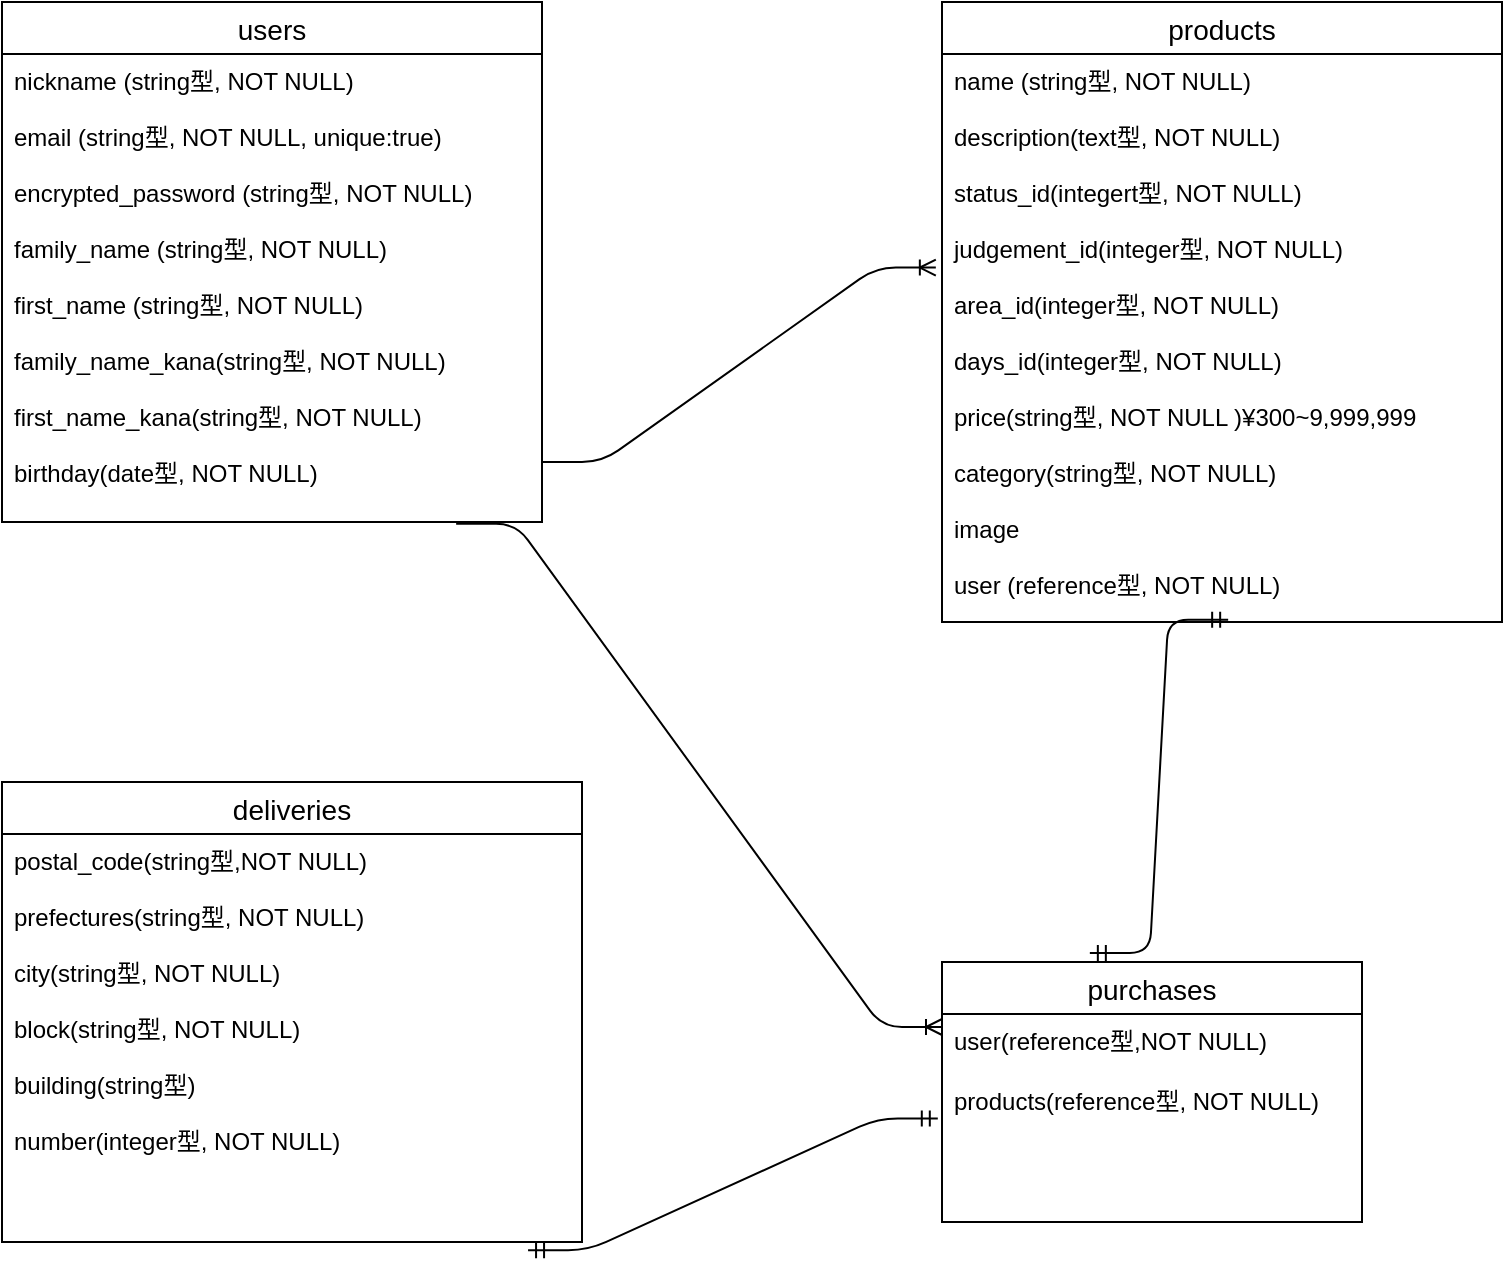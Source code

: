 <mxfile>
    <diagram id="yF659nI0aWMHKKpCOPGv" name="ページ1">
        <mxGraphModel dx="357" dy="680" grid="1" gridSize="10" guides="1" tooltips="1" connect="1" arrows="1" fold="1" page="1" pageScale="1" pageWidth="827" pageHeight="1169" math="0" shadow="0">
            <root>
                <mxCell id="0"/>
                <mxCell id="1" parent="0"/>
                <mxCell id="N6PyAPkupfHXtQxi-I38-40" value="users" style="swimlane;fontStyle=0;childLayout=stackLayout;horizontal=1;startSize=26;horizontalStack=0;resizeParent=1;resizeParentMax=0;resizeLast=0;collapsible=1;marginBottom=0;align=center;fontSize=14;" parent="1" vertex="1">
                    <mxGeometry x="10" y="160" width="270" height="260" as="geometry"/>
                </mxCell>
                <mxCell id="N6PyAPkupfHXtQxi-I38-41" value="nickname (string型, NOT NULL)&#10;&#10;email (string型, NOT NULL, unique:true)&#10;&#10;encrypted_password (string型, NOT NULL)&#10;&#10;family_name (string型, NOT NULL)&#10;&#10;first_name (string型, NOT NULL)&#10;&#10;family_name_kana(string型, NOT NULL)&#10;&#10;first_name_kana(string型, NOT NULL)&#10;&#10;birthday(date型, NOT NULL)" style="text;strokeColor=none;fillColor=none;spacingLeft=4;spacingRight=4;overflow=hidden;rotatable=0;points=[[0,0.5],[1,0.5]];portConstraint=eastwest;fontSize=12;" parent="N6PyAPkupfHXtQxi-I38-40" vertex="1">
                    <mxGeometry y="26" width="270" height="234" as="geometry"/>
                </mxCell>
                <mxCell id="N6PyAPkupfHXtQxi-I38-102" value="products" style="swimlane;fontStyle=0;childLayout=stackLayout;horizontal=1;startSize=26;horizontalStack=0;resizeParent=1;resizeParentMax=0;resizeLast=0;collapsible=1;marginBottom=0;align=center;fontSize=14;" parent="1" vertex="1">
                    <mxGeometry x="480" y="160" width="280" height="310" as="geometry"/>
                </mxCell>
                <mxCell id="N6PyAPkupfHXtQxi-I38-103" value="name (string型, NOT NULL)&#10;&#10;description(text型, NOT NULL)&#10;&#10;status_id(integert型, NOT NULL)&#10;&#10;judgement_id(integer型, NOT NULL)&#10;&#10;area_id(integer型, NOT NULL)&#10;&#10;days_id(integer型, NOT NULL)&#10;&#10;price(string型, NOT NULL )¥300~9,999,999&#10;&#10;category(string型, NOT NULL)&#10;&#10;image&#10;&#10;user (reference型, NOT NULL)&#10;&#10;&#10;&#10;&#10;" style="text;strokeColor=none;fillColor=none;spacingLeft=4;spacingRight=4;overflow=hidden;rotatable=0;points=[[0,0.5],[1,0.5]];portConstraint=eastwest;fontSize=12;" parent="N6PyAPkupfHXtQxi-I38-102" vertex="1">
                    <mxGeometry y="26" width="280" height="284" as="geometry"/>
                </mxCell>
                <mxCell id="N6PyAPkupfHXtQxi-I38-115" value="deliveries" style="swimlane;fontStyle=0;childLayout=stackLayout;horizontal=1;startSize=26;horizontalStack=0;resizeParent=1;resizeParentMax=0;resizeLast=0;collapsible=1;marginBottom=0;align=center;fontSize=14;" parent="1" vertex="1">
                    <mxGeometry x="10" y="550" width="290" height="230" as="geometry"/>
                </mxCell>
                <mxCell id="N6PyAPkupfHXtQxi-I38-116" value="postal_code(string型,NOT NULL)&#10;&#10;prefectures(string型, NOT NULL)&#10;&#10;city(string型, NOT NULL)&#10;&#10;block(string型, NOT NULL)&#10;&#10;building(string型)&#10;&#10;number(integer型, NOT NULL)&#10;&#10;&#10;&#10;&#10;&#10;&#10;" style="text;strokeColor=none;fillColor=none;spacingLeft=4;spacingRight=4;overflow=hidden;rotatable=0;points=[[0,0.5],[1,0.5]];portConstraint=eastwest;fontSize=12;" parent="N6PyAPkupfHXtQxi-I38-115" vertex="1">
                    <mxGeometry y="26" width="290" height="204" as="geometry"/>
                </mxCell>
                <mxCell id="N6PyAPkupfHXtQxi-I38-121" value="" style="edgeStyle=entityRelationEdgeStyle;fontSize=12;html=1;endArrow=ERoneToMany;entryX=-0.011;entryY=0.376;entryDx=0;entryDy=0;entryPerimeter=0;" parent="1" target="N6PyAPkupfHXtQxi-I38-103" edge="1">
                    <mxGeometry width="100" height="100" relative="1" as="geometry">
                        <mxPoint x="280" y="390" as="sourcePoint"/>
                        <mxPoint x="380" y="290" as="targetPoint"/>
                    </mxGeometry>
                </mxCell>
                <mxCell id="N6PyAPkupfHXtQxi-I38-130" value="purchases" style="swimlane;fontStyle=0;childLayout=stackLayout;horizontal=1;startSize=26;horizontalStack=0;resizeParent=1;resizeParentMax=0;resizeLast=0;collapsible=1;marginBottom=0;align=center;fontSize=14;" parent="1" vertex="1">
                    <mxGeometry x="480" y="640" width="210" height="130" as="geometry"/>
                </mxCell>
                <mxCell id="N6PyAPkupfHXtQxi-I38-131" value="user(reference型,NOT NULL)&#10;" style="text;strokeColor=none;fillColor=none;spacingLeft=4;spacingRight=4;overflow=hidden;rotatable=0;points=[[0,0.5],[1,0.5]];portConstraint=eastwest;fontSize=12;" parent="N6PyAPkupfHXtQxi-I38-130" vertex="1">
                    <mxGeometry y="26" width="210" height="30" as="geometry"/>
                </mxCell>
                <mxCell id="N6PyAPkupfHXtQxi-I38-132" value="products(reference型, NOT NULL)" style="text;strokeColor=none;fillColor=none;spacingLeft=4;spacingRight=4;overflow=hidden;rotatable=0;points=[[0,0.5],[1,0.5]];portConstraint=eastwest;fontSize=12;" parent="N6PyAPkupfHXtQxi-I38-130" vertex="1">
                    <mxGeometry y="56" width="210" height="74" as="geometry"/>
                </mxCell>
                <mxCell id="N6PyAPkupfHXtQxi-I38-135" value="" style="edgeStyle=entityRelationEdgeStyle;fontSize=12;html=1;endArrow=ERoneToMany;entryX=0;entryY=0.25;entryDx=0;entryDy=0;exitX=0.841;exitY=1.004;exitDx=0;exitDy=0;exitPerimeter=0;" parent="1" source="N6PyAPkupfHXtQxi-I38-41" target="N6PyAPkupfHXtQxi-I38-130" edge="1">
                    <mxGeometry width="100" height="100" relative="1" as="geometry">
                        <mxPoint x="240" y="440" as="sourcePoint"/>
                        <mxPoint x="380" y="380" as="targetPoint"/>
                    </mxGeometry>
                </mxCell>
                <mxCell id="N6PyAPkupfHXtQxi-I38-138" value="" style="edgeStyle=entityRelationEdgeStyle;fontSize=12;html=1;endArrow=ERmandOne;startArrow=ERmandOne;exitX=0.352;exitY=-0.035;exitDx=0;exitDy=0;exitPerimeter=0;entryX=0.511;entryY=0.996;entryDx=0;entryDy=0;entryPerimeter=0;" parent="1" source="N6PyAPkupfHXtQxi-I38-130" target="N6PyAPkupfHXtQxi-I38-103" edge="1">
                    <mxGeometry width="100" height="100" relative="1" as="geometry">
                        <mxPoint x="520" y="585" as="sourcePoint"/>
                        <mxPoint x="620" y="485" as="targetPoint"/>
                    </mxGeometry>
                </mxCell>
                <mxCell id="N6PyAPkupfHXtQxi-I38-140" value="" style="edgeStyle=entityRelationEdgeStyle;fontSize=12;html=1;endArrow=ERmandOne;startArrow=ERmandOne;entryX=-0.01;entryY=0.3;entryDx=0;entryDy=0;entryPerimeter=0;exitX=0.907;exitY=1.02;exitDx=0;exitDy=0;exitPerimeter=0;" parent="1" source="N6PyAPkupfHXtQxi-I38-116" target="N6PyAPkupfHXtQxi-I38-132" edge="1">
                    <mxGeometry width="100" height="100" relative="1" as="geometry">
                        <mxPoint x="300" y="800" as="sourcePoint"/>
                        <mxPoint x="400" y="700" as="targetPoint"/>
                    </mxGeometry>
                </mxCell>
            </root>
        </mxGraphModel>
    </diagram>
</mxfile>